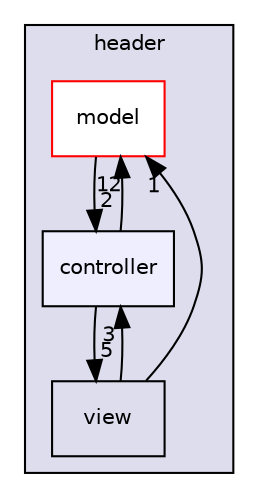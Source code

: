 digraph "src/header/controller" {
  compound=true
  node [ fontsize="10", fontname="Helvetica"];
  edge [ labelfontsize="10", labelfontname="Helvetica"];
  subgraph clusterdir_8408bad1c8b66572738be7dc5ba73ab6 {
    graph [ bgcolor="#ddddee", pencolor="black", label="header" fontname="Helvetica", fontsize="10", URL="dir_8408bad1c8b66572738be7dc5ba73ab6.html"]
  dir_9bb37123d0b16b72a6faa8ea1cd278f6 [shape=box label="model" fillcolor="white" style="filled" color="red" URL="dir_9bb37123d0b16b72a6faa8ea1cd278f6.html"];
  dir_fda50f945f50f5737157205bb5460af4 [shape=box label="view" URL="dir_fda50f945f50f5737157205bb5460af4.html"];
  dir_d8b43bb3be272d45a695c6ae68071716 [shape=box, label="controller", style="filled", fillcolor="#eeeeff", pencolor="black", URL="dir_d8b43bb3be272d45a695c6ae68071716.html"];
  }
  dir_9bb37123d0b16b72a6faa8ea1cd278f6->dir_d8b43bb3be272d45a695c6ae68071716 [headlabel="2", labeldistance=1.5 headhref="dir_000003_000002.html"];
  dir_fda50f945f50f5737157205bb5460af4->dir_9bb37123d0b16b72a6faa8ea1cd278f6 [headlabel="1", labeldistance=1.5 headhref="dir_000006_000003.html"];
  dir_fda50f945f50f5737157205bb5460af4->dir_d8b43bb3be272d45a695c6ae68071716 [headlabel="3", labeldistance=1.5 headhref="dir_000006_000002.html"];
  dir_d8b43bb3be272d45a695c6ae68071716->dir_9bb37123d0b16b72a6faa8ea1cd278f6 [headlabel="12", labeldistance=1.5 headhref="dir_000002_000003.html"];
  dir_d8b43bb3be272d45a695c6ae68071716->dir_fda50f945f50f5737157205bb5460af4 [headlabel="5", labeldistance=1.5 headhref="dir_000002_000006.html"];
}

